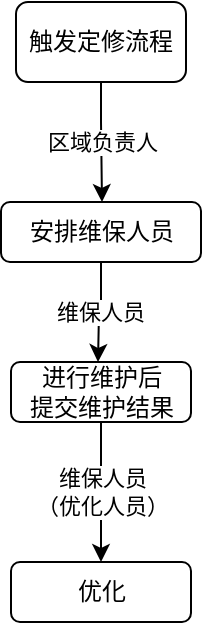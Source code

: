 <mxfile version="14.2.9" type="github">
  <diagram id="C5RBs43oDa-KdzZeNtuy" name="Page-1">
    <mxGraphModel dx="1055" dy="548" grid="1" gridSize="10" guides="1" tooltips="1" connect="1" arrows="1" fold="1" page="1" pageScale="1" pageWidth="827" pageHeight="1169" math="0" shadow="0">
      <root>
        <mxCell id="WIyWlLk6GJQsqaUBKTNV-0" />
        <mxCell id="WIyWlLk6GJQsqaUBKTNV-1" parent="WIyWlLk6GJQsqaUBKTNV-0" />
        <mxCell id="tQ_BmDDoMwFocFlw3b7p-0" value="触发定修流程" style="rounded=1;whiteSpace=wrap;html=1;" parent="WIyWlLk6GJQsqaUBKTNV-1" vertex="1">
          <mxGeometry x="155" y="10" width="85" height="40" as="geometry" />
        </mxCell>
        <mxCell id="tQ_BmDDoMwFocFlw3b7p-66" value="维保人员" style="edgeStyle=orthogonalEdgeStyle;rounded=0;orthogonalLoop=1;jettySize=auto;html=1;exitX=0.5;exitY=1;exitDx=0;exitDy=0;" parent="WIyWlLk6GJQsqaUBKTNV-1" source="tQ_BmDDoMwFocFlw3b7p-10" edge="1">
          <mxGeometry relative="1" as="geometry">
            <mxPoint x="196" y="190" as="targetPoint" />
          </mxGeometry>
        </mxCell>
        <mxCell id="tQ_BmDDoMwFocFlw3b7p-10" value="&lt;span&gt;安排维保人员&lt;/span&gt;" style="rounded=1;whiteSpace=wrap;html=1;" parent="WIyWlLk6GJQsqaUBKTNV-1" vertex="1">
          <mxGeometry x="147.5" y="110" width="100" height="30" as="geometry" />
        </mxCell>
        <mxCell id="tQ_BmDDoMwFocFlw3b7p-11" value="区域负责人" style="edgeStyle=orthogonalEdgeStyle;rounded=0;orthogonalLoop=1;jettySize=auto;html=1;" parent="WIyWlLk6GJQsqaUBKTNV-1" source="tQ_BmDDoMwFocFlw3b7p-0" target="tQ_BmDDoMwFocFlw3b7p-10" edge="1">
          <mxGeometry relative="1" as="geometry">
            <mxPoint x="240" y="100" as="sourcePoint" />
            <mxPoint x="360" y="100" as="targetPoint" />
            <Array as="points">
              <mxPoint x="198" y="70" />
              <mxPoint x="198" y="70" />
            </Array>
            <mxPoint as="offset" />
          </mxGeometry>
        </mxCell>
        <mxCell id="nvcWXLcCRinOxARmA4Hy-5" value="维保人员&lt;br&gt;（优化人员）" style="edgeStyle=orthogonalEdgeStyle;rounded=0;orthogonalLoop=1;jettySize=auto;html=1;exitX=0.5;exitY=1;exitDx=0;exitDy=0;entryX=0.5;entryY=0;entryDx=0;entryDy=0;" edge="1" parent="WIyWlLk6GJQsqaUBKTNV-1" source="nvcWXLcCRinOxARmA4Hy-1" target="nvcWXLcCRinOxARmA4Hy-4">
          <mxGeometry relative="1" as="geometry" />
        </mxCell>
        <mxCell id="nvcWXLcCRinOxARmA4Hy-1" value="进行维护后&lt;br&gt;提交维护结果" style="rounded=1;whiteSpace=wrap;html=1;" vertex="1" parent="WIyWlLk6GJQsqaUBKTNV-1">
          <mxGeometry x="152.5" y="190" width="90" height="30" as="geometry" />
        </mxCell>
        <mxCell id="nvcWXLcCRinOxARmA4Hy-4" value="优化" style="rounded=1;whiteSpace=wrap;html=1;" vertex="1" parent="WIyWlLk6GJQsqaUBKTNV-1">
          <mxGeometry x="152.5" y="290" width="90" height="30" as="geometry" />
        </mxCell>
      </root>
    </mxGraphModel>
  </diagram>
</mxfile>
